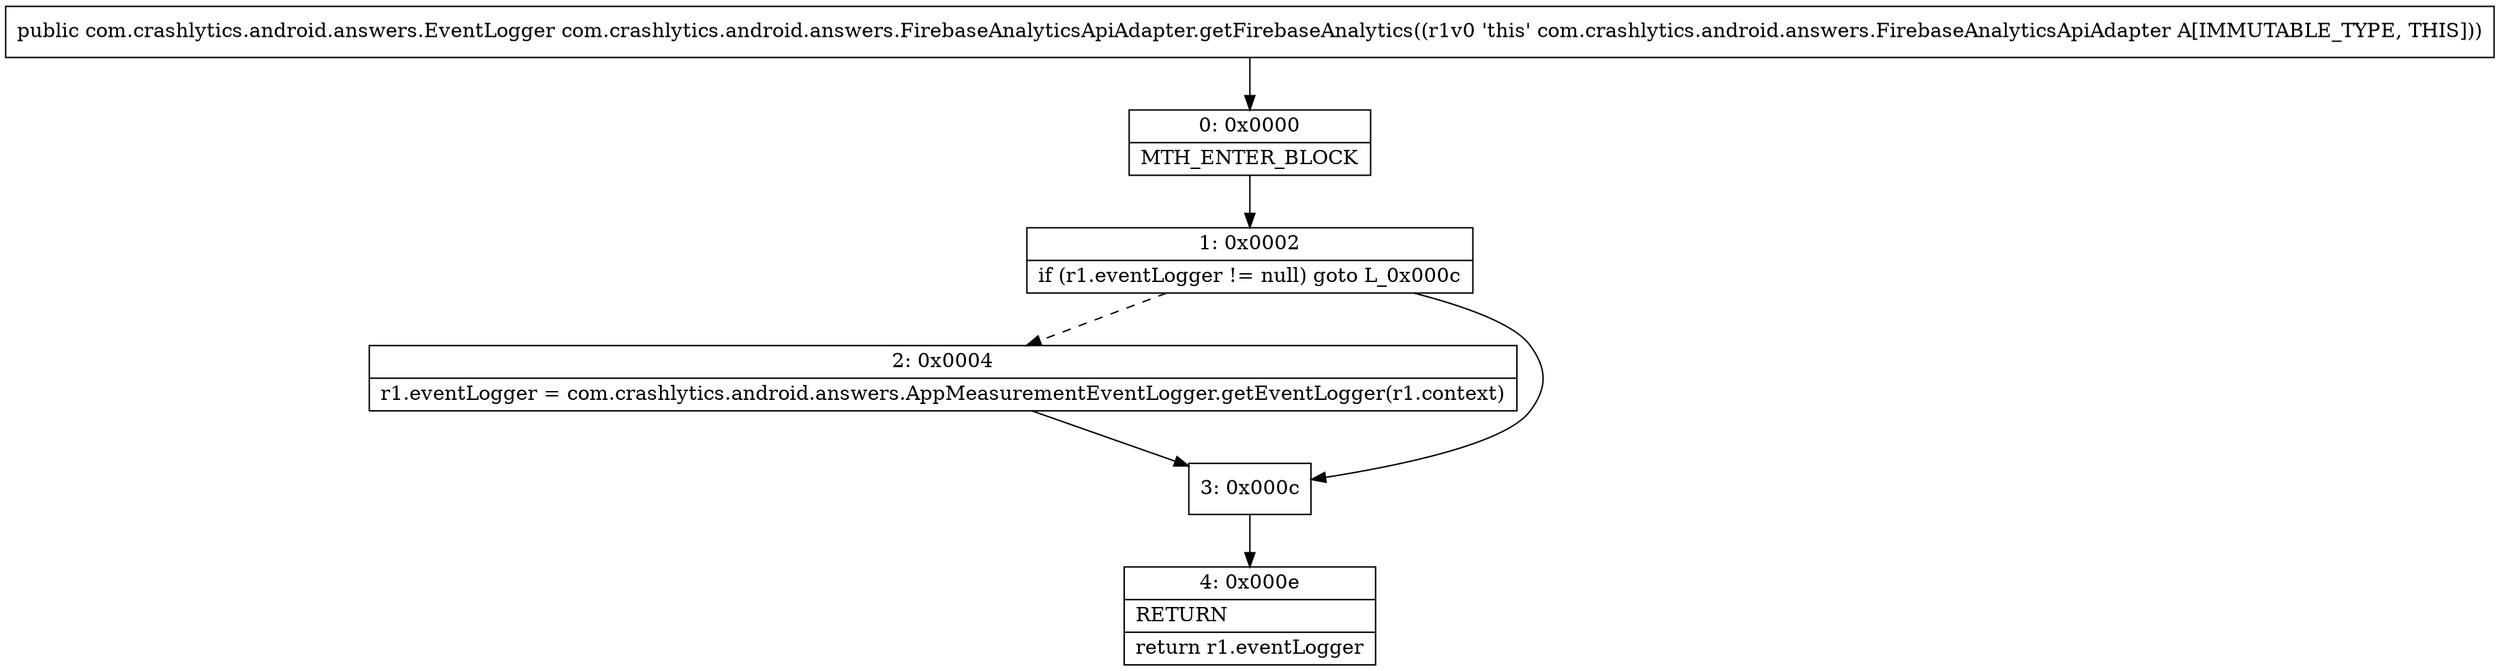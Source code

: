 digraph "CFG forcom.crashlytics.android.answers.FirebaseAnalyticsApiAdapter.getFirebaseAnalytics()Lcom\/crashlytics\/android\/answers\/EventLogger;" {
Node_0 [shape=record,label="{0\:\ 0x0000|MTH_ENTER_BLOCK\l}"];
Node_1 [shape=record,label="{1\:\ 0x0002|if (r1.eventLogger != null) goto L_0x000c\l}"];
Node_2 [shape=record,label="{2\:\ 0x0004|r1.eventLogger = com.crashlytics.android.answers.AppMeasurementEventLogger.getEventLogger(r1.context)\l}"];
Node_3 [shape=record,label="{3\:\ 0x000c}"];
Node_4 [shape=record,label="{4\:\ 0x000e|RETURN\l|return r1.eventLogger\l}"];
MethodNode[shape=record,label="{public com.crashlytics.android.answers.EventLogger com.crashlytics.android.answers.FirebaseAnalyticsApiAdapter.getFirebaseAnalytics((r1v0 'this' com.crashlytics.android.answers.FirebaseAnalyticsApiAdapter A[IMMUTABLE_TYPE, THIS])) }"];
MethodNode -> Node_0;
Node_0 -> Node_1;
Node_1 -> Node_2[style=dashed];
Node_1 -> Node_3;
Node_2 -> Node_3;
Node_3 -> Node_4;
}

